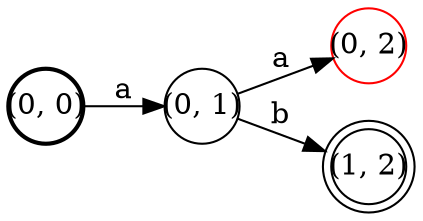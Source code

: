 digraph FST {
  margin = 0;
  rankdir = LR;
  label = "";
  center = 1;
  ranksep = "0.4";
  nodesep = "0.25";
  0 [label = "(0, 0)", shape = circle, penwidth = 2.0, fontsize = 14, height = 0.5, fixedsize = true];
  0 -> 1 [label = "a", fontsize = 14];
  1 [label = "(0, 1)", shape = circle, penwidth = 1.0, fontsize = 14, height = 0.5, fixedsize = true];
  1 -> 3 [label = "a", fontsize = 14];
  1 -> 4 [label = "b", fontsize = 14];
  3 [label = "(0, 2)", shape = circle, penwidth = 1.0, fontsize = 14, color = red, height = 0.5, fixedsize = true];
  4 [label = "(1, 2)", shape = doublecircle, penwidth = 1.0, fontsize = 14, height = 0.5, fixedsize = true];
}
